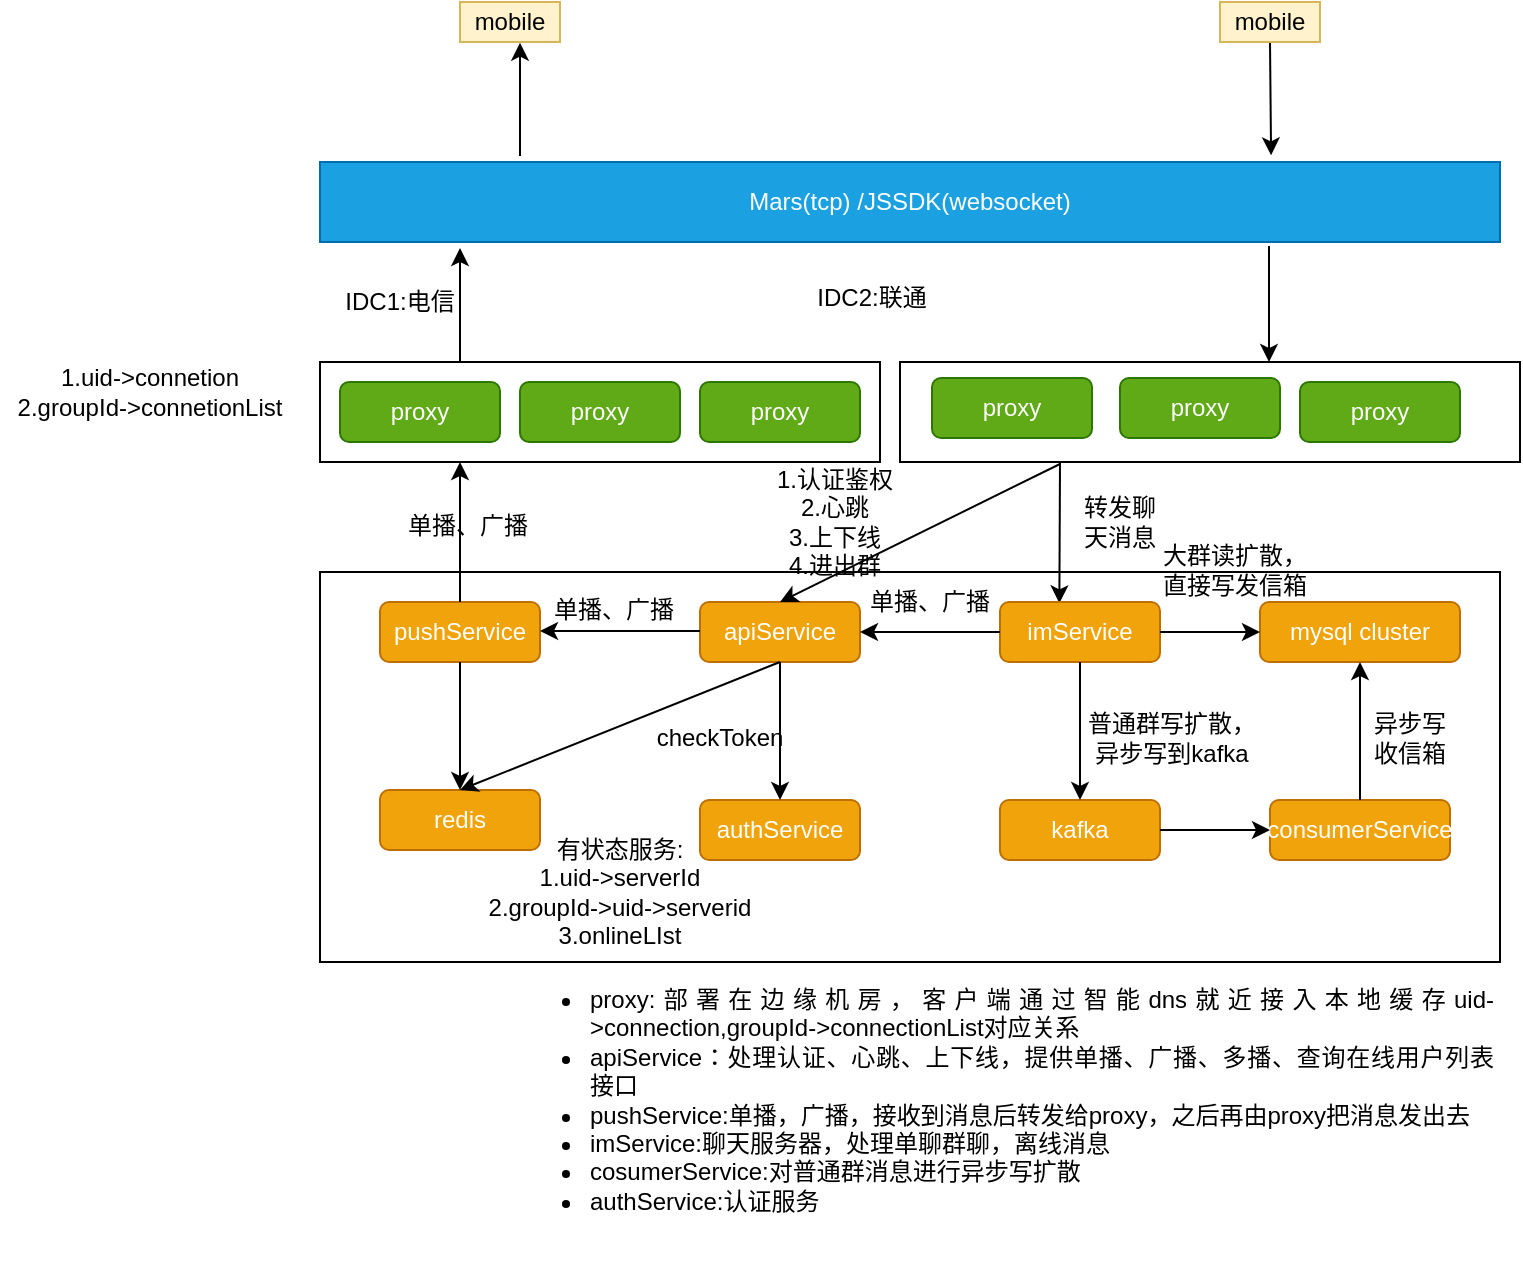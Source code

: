 <mxfile version="12.8.8" type="github">
  <diagram id="bsD2x_KO6xM0R5m1DpQU" name="Page-1">
    <mxGraphModel dx="1595" dy="372" grid="1" gridSize="10" guides="1" tooltips="1" connect="1" arrows="1" fold="1" page="1" pageScale="1" pageWidth="827" pageHeight="1169" math="0" shadow="0">
      <root>
        <mxCell id="0" />
        <mxCell id="1" parent="0" />
        <mxCell id="wW9nk24ufCQ6Eqpu4SKE-22" value="" style="rounded=0;whiteSpace=wrap;html=1;" parent="1" vertex="1">
          <mxGeometry x="140" y="315" width="590" height="195" as="geometry" />
        </mxCell>
        <mxCell id="wW9nk24ufCQ6Eqpu4SKE-6" value="" style="rounded=0;whiteSpace=wrap;html=1;" parent="1" vertex="1">
          <mxGeometry x="140" y="210" width="280" height="50" as="geometry" />
        </mxCell>
        <mxCell id="wW9nk24ufCQ6Eqpu4SKE-2" value="Mars(tcp) /JSSDK(websocket)" style="rounded=0;whiteSpace=wrap;html=1;fillColor=#1ba1e2;strokeColor=#006EAF;fontColor=#ffffff;" parent="1" vertex="1">
          <mxGeometry x="140" y="110" width="590" height="40" as="geometry" />
        </mxCell>
        <mxCell id="wW9nk24ufCQ6Eqpu4SKE-4" value="proxy" style="rounded=1;whiteSpace=wrap;html=1;fillColor=#60a917;strokeColor=#2D7600;fontColor=#ffffff;" parent="1" vertex="1">
          <mxGeometry x="150" y="220" width="80" height="30" as="geometry" />
        </mxCell>
        <mxCell id="wW9nk24ufCQ6Eqpu4SKE-5" value="proxy" style="rounded=1;whiteSpace=wrap;html=1;fillColor=#60a917;strokeColor=#2D7600;fontColor=#ffffff;" parent="1" vertex="1">
          <mxGeometry x="240" y="220" width="80" height="30" as="geometry" />
        </mxCell>
        <mxCell id="wW9nk24ufCQ6Eqpu4SKE-7" value="IDC1:电信" style="text;html=1;strokeColor=none;fillColor=none;align=center;verticalAlign=middle;whiteSpace=wrap;rounded=0;" parent="1" vertex="1">
          <mxGeometry x="150" y="170" width="60" height="20" as="geometry" />
        </mxCell>
        <mxCell id="wW9nk24ufCQ6Eqpu4SKE-9" value="" style="rounded=0;whiteSpace=wrap;html=1;" parent="1" vertex="1">
          <mxGeometry x="430" y="210" width="310" height="50" as="geometry" />
        </mxCell>
        <mxCell id="wW9nk24ufCQ6Eqpu4SKE-10" value="proxy" style="rounded=1;whiteSpace=wrap;html=1;fillColor=#60a917;strokeColor=#2D7600;fontColor=#ffffff;" parent="1" vertex="1">
          <mxGeometry x="446" y="218" width="80" height="30" as="geometry" />
        </mxCell>
        <mxCell id="wW9nk24ufCQ6Eqpu4SKE-11" value="proxy" style="rounded=1;whiteSpace=wrap;html=1;fillColor=#60a917;strokeColor=#2D7600;fontColor=#ffffff;" parent="1" vertex="1">
          <mxGeometry x="540" y="218" width="80" height="30" as="geometry" />
        </mxCell>
        <mxCell id="wW9nk24ufCQ6Eqpu4SKE-12" value="IDC2:联通" style="text;html=1;strokeColor=none;fillColor=none;align=center;verticalAlign=middle;whiteSpace=wrap;rounded=0;" parent="1" vertex="1">
          <mxGeometry x="386" y="168" width="60" height="20" as="geometry" />
        </mxCell>
        <mxCell id="wW9nk24ufCQ6Eqpu4SKE-17" value="apiService" style="rounded=1;whiteSpace=wrap;html=1;fillColor=#f0a30a;strokeColor=#BD7000;fontColor=#ffffff;" parent="1" vertex="1">
          <mxGeometry x="330" y="330" width="80" height="30" as="geometry" />
        </mxCell>
        <mxCell id="wW9nk24ufCQ6Eqpu4SKE-18" value="redis" style="rounded=1;whiteSpace=wrap;html=1;fillColor=#f0a30a;strokeColor=#BD7000;fontColor=#ffffff;" parent="1" vertex="1">
          <mxGeometry x="170" y="424" width="80" height="30" as="geometry" />
        </mxCell>
        <mxCell id="wW9nk24ufCQ6Eqpu4SKE-19" value="pushService" style="rounded=1;whiteSpace=wrap;html=1;fillColor=#f0a30a;strokeColor=#BD7000;fontColor=#ffffff;" parent="1" vertex="1">
          <mxGeometry x="170" y="330" width="80" height="30" as="geometry" />
        </mxCell>
        <mxCell id="bDoEGVB2bOE2O_HxwMG5-1" value="" style="endArrow=classic;html=1;entryX=0.5;entryY=0;entryDx=0;entryDy=0;" parent="1" target="wW9nk24ufCQ6Eqpu4SKE-17" edge="1">
          <mxGeometry width="50" height="50" relative="1" as="geometry">
            <mxPoint x="510" y="261" as="sourcePoint" />
            <mxPoint x="190" y="510" as="targetPoint" />
          </mxGeometry>
        </mxCell>
        <mxCell id="bDoEGVB2bOE2O_HxwMG5-2" value="" style="endArrow=classic;html=1;entryX=0.371;entryY=0.022;entryDx=0;entryDy=0;entryPerimeter=0;" parent="1" target="bDoEGVB2bOE2O_HxwMG5-5" edge="1">
          <mxGeometry width="50" height="50" relative="1" as="geometry">
            <mxPoint x="510" y="260" as="sourcePoint" />
            <mxPoint x="190" y="510" as="targetPoint" />
          </mxGeometry>
        </mxCell>
        <mxCell id="bDoEGVB2bOE2O_HxwMG5-3" value="1.认证鉴权&lt;br&gt;2.心跳&lt;br&gt;3.上下线&lt;br&gt;4.进出群" style="text;html=1;strokeColor=none;fillColor=none;align=center;verticalAlign=middle;whiteSpace=wrap;rounded=0;" parent="1" vertex="1">
          <mxGeometry x="329" y="280" width="137" height="20" as="geometry" />
        </mxCell>
        <mxCell id="bDoEGVB2bOE2O_HxwMG5-5" value="imService" style="rounded=1;whiteSpace=wrap;html=1;fillColor=#f0a30a;strokeColor=#BD7000;fontColor=#ffffff;" parent="1" vertex="1">
          <mxGeometry x="480" y="330" width="80" height="30" as="geometry" />
        </mxCell>
        <mxCell id="bDoEGVB2bOE2O_HxwMG5-11" value="转发聊天消息" style="text;html=1;strokeColor=none;fillColor=none;align=center;verticalAlign=middle;whiteSpace=wrap;rounded=0;" parent="1" vertex="1">
          <mxGeometry x="520" y="280" width="40" height="20" as="geometry" />
        </mxCell>
        <mxCell id="bDoEGVB2bOE2O_HxwMG5-12" value="" style="endArrow=classic;html=1;exitX=0;exitY=0.5;exitDx=0;exitDy=0;entryX=1;entryY=0.5;entryDx=0;entryDy=0;" parent="1" source="bDoEGVB2bOE2O_HxwMG5-5" target="wW9nk24ufCQ6Eqpu4SKE-17" edge="1">
          <mxGeometry width="50" height="50" relative="1" as="geometry">
            <mxPoint x="140" y="560" as="sourcePoint" />
            <mxPoint x="190" y="510" as="targetPoint" />
          </mxGeometry>
        </mxCell>
        <mxCell id="bDoEGVB2bOE2O_HxwMG5-15" value="" style="endArrow=classic;html=1;exitX=0;exitY=0.75;exitDx=0;exitDy=0;entryX=1;entryY=0.75;entryDx=0;entryDy=0;" parent="1" edge="1">
          <mxGeometry width="50" height="50" relative="1" as="geometry">
            <mxPoint x="330" y="344.5" as="sourcePoint" />
            <mxPoint x="250" y="344.5" as="targetPoint" />
          </mxGeometry>
        </mxCell>
        <mxCell id="bDoEGVB2bOE2O_HxwMG5-16" value="单播、广播" style="text;html=1;strokeColor=none;fillColor=none;align=center;verticalAlign=middle;whiteSpace=wrap;rounded=0;" parent="1" vertex="1">
          <mxGeometry x="410" y="320" width="70" height="20" as="geometry" />
        </mxCell>
        <mxCell id="bDoEGVB2bOE2O_HxwMG5-17" value="单播、广播" style="text;html=1;strokeColor=none;fillColor=none;align=center;verticalAlign=middle;whiteSpace=wrap;rounded=0;" parent="1" vertex="1">
          <mxGeometry x="252" y="324" width="70" height="20" as="geometry" />
        </mxCell>
        <mxCell id="bDoEGVB2bOE2O_HxwMG5-18" value="" style="endArrow=classic;html=1;exitX=0.5;exitY=0;exitDx=0;exitDy=0;entryX=0.25;entryY=1;entryDx=0;entryDy=0;" parent="1" source="wW9nk24ufCQ6Eqpu4SKE-19" target="wW9nk24ufCQ6Eqpu4SKE-6" edge="1">
          <mxGeometry width="50" height="50" relative="1" as="geometry">
            <mxPoint x="140" y="560" as="sourcePoint" />
            <mxPoint x="210" y="270" as="targetPoint" />
          </mxGeometry>
        </mxCell>
        <mxCell id="bDoEGVB2bOE2O_HxwMG5-19" value="单播、广播" style="text;html=1;strokeColor=none;fillColor=none;align=center;verticalAlign=middle;whiteSpace=wrap;rounded=0;" parent="1" vertex="1">
          <mxGeometry x="179" y="282" width="70" height="20" as="geometry" />
        </mxCell>
        <mxCell id="bDoEGVB2bOE2O_HxwMG5-20" value="" style="endArrow=classic;html=1;exitX=0.5;exitY=1;exitDx=0;exitDy=0;" parent="1" source="wW9nk24ufCQ6Eqpu4SKE-19" target="wW9nk24ufCQ6Eqpu4SKE-18" edge="1">
          <mxGeometry width="50" height="50" relative="1" as="geometry">
            <mxPoint x="140" y="560" as="sourcePoint" />
            <mxPoint x="190" y="510" as="targetPoint" />
          </mxGeometry>
        </mxCell>
        <mxCell id="bDoEGVB2bOE2O_HxwMG5-22" value="authService" style="rounded=1;whiteSpace=wrap;html=1;fillColor=#f0a30a;strokeColor=#BD7000;fontColor=#ffffff;" parent="1" vertex="1">
          <mxGeometry x="330" y="429" width="80" height="30" as="geometry" />
        </mxCell>
        <mxCell id="bDoEGVB2bOE2O_HxwMG5-23" value="" style="endArrow=classic;html=1;entryX=0.5;entryY=0;entryDx=0;entryDy=0;exitX=0.5;exitY=1;exitDx=0;exitDy=0;" parent="1" source="wW9nk24ufCQ6Eqpu4SKE-17" target="bDoEGVB2bOE2O_HxwMG5-22" edge="1">
          <mxGeometry width="50" height="50" relative="1" as="geometry">
            <mxPoint x="140" y="560" as="sourcePoint" />
            <mxPoint x="190" y="510" as="targetPoint" />
          </mxGeometry>
        </mxCell>
        <mxCell id="bDoEGVB2bOE2O_HxwMG5-24" value="checkToken" style="text;html=1;strokeColor=none;fillColor=none;align=center;verticalAlign=middle;whiteSpace=wrap;rounded=0;" parent="1" vertex="1">
          <mxGeometry x="320" y="387.5" width="40" height="20" as="geometry" />
        </mxCell>
        <mxCell id="bDoEGVB2bOE2O_HxwMG5-25" value="1.uid-&amp;gt;connetion&lt;br&gt;2.groupId-&amp;gt;connetionList" style="text;html=1;strokeColor=none;fillColor=none;align=center;verticalAlign=middle;whiteSpace=wrap;rounded=0;" parent="1" vertex="1">
          <mxGeometry x="-20" y="200" width="150" height="50" as="geometry" />
        </mxCell>
        <mxCell id="bDoEGVB2bOE2O_HxwMG5-26" value="" style="endArrow=classic;html=1;exitX=0.25;exitY=0;exitDx=0;exitDy=0;" parent="1" source="wW9nk24ufCQ6Eqpu4SKE-6" edge="1">
          <mxGeometry width="50" height="50" relative="1" as="geometry">
            <mxPoint x="211" y="153" as="sourcePoint" />
            <mxPoint x="210" y="153" as="targetPoint" />
          </mxGeometry>
        </mxCell>
        <mxCell id="bDoEGVB2bOE2O_HxwMG5-27" value="" style="endArrow=classic;html=1;entryX=0.75;entryY=0;entryDx=0;entryDy=0;" parent="1" edge="1">
          <mxGeometry width="50" height="50" relative="1" as="geometry">
            <mxPoint x="614.5" y="152" as="sourcePoint" />
            <mxPoint x="614.5" y="210" as="targetPoint" />
          </mxGeometry>
        </mxCell>
        <mxCell id="qn0rlDkQ1B8nhi_zscxB-3" value="" style="endArrow=classic;html=1;entryX=0.5;entryY=1;entryDx=0;entryDy=0;" parent="1" edge="1">
          <mxGeometry width="50" height="50" relative="1" as="geometry">
            <mxPoint x="240" y="107" as="sourcePoint" />
            <mxPoint x="240" y="50.35" as="targetPoint" />
          </mxGeometry>
        </mxCell>
        <mxCell id="qn0rlDkQ1B8nhi_zscxB-4" value="" style="endArrow=classic;html=1;exitX=0.5;exitY=1;exitDx=0;exitDy=0;entryX=0.806;entryY=-0.083;entryDx=0;entryDy=0;entryPerimeter=0;" parent="1" source="qn0rlDkQ1B8nhi_zscxB-6" target="wW9nk24ufCQ6Eqpu4SKE-2" edge="1">
          <mxGeometry width="50" height="50" relative="1" as="geometry">
            <mxPoint x="528" y="50.35" as="sourcePoint" />
            <mxPoint x="539" y="218" as="targetPoint" />
          </mxGeometry>
        </mxCell>
        <mxCell id="qn0rlDkQ1B8nhi_zscxB-5" value="mobile" style="rounded=0;whiteSpace=wrap;html=1;fillColor=#fff2cc;strokeColor=#d6b656;" parent="1" vertex="1">
          <mxGeometry x="210" y="30" width="50" height="20" as="geometry" />
        </mxCell>
        <mxCell id="qn0rlDkQ1B8nhi_zscxB-6" value="mobile" style="rounded=0;whiteSpace=wrap;html=1;fillColor=#fff2cc;strokeColor=#d6b656;" parent="1" vertex="1">
          <mxGeometry x="590" y="30" width="50" height="20" as="geometry" />
        </mxCell>
        <mxCell id="HvTuLi2SZUOxGm0iaF9G-3" style="edgeStyle=orthogonalEdgeStyle;rounded=0;orthogonalLoop=1;jettySize=auto;html=1;exitX=0.5;exitY=1;exitDx=0;exitDy=0;" parent="1" source="bDoEGVB2bOE2O_HxwMG5-24" target="bDoEGVB2bOE2O_HxwMG5-24" edge="1">
          <mxGeometry relative="1" as="geometry" />
        </mxCell>
        <mxCell id="HvTuLi2SZUOxGm0iaF9G-4" value="kafka" style="rounded=1;whiteSpace=wrap;html=1;fillColor=#f0a30a;strokeColor=#BD7000;fontColor=#ffffff;" parent="1" vertex="1">
          <mxGeometry x="480" y="429" width="80" height="30" as="geometry" />
        </mxCell>
        <mxCell id="HvTuLi2SZUOxGm0iaF9G-5" value="mysql cluster" style="rounded=1;whiteSpace=wrap;html=1;fillColor=#f0a30a;strokeColor=#BD7000;fontColor=#ffffff;" parent="1" vertex="1">
          <mxGeometry x="610" y="330" width="100" height="30" as="geometry" />
        </mxCell>
        <mxCell id="HvTuLi2SZUOxGm0iaF9G-7" value="consumerService" style="rounded=1;whiteSpace=wrap;html=1;fillColor=#f0a30a;strokeColor=#BD7000;fontColor=#ffffff;" parent="1" vertex="1">
          <mxGeometry x="615" y="429" width="90" height="30" as="geometry" />
        </mxCell>
        <mxCell id="HvTuLi2SZUOxGm0iaF9G-8" value="" style="endArrow=classic;html=1;exitX=0.5;exitY=1;exitDx=0;exitDy=0;" parent="1" source="bDoEGVB2bOE2O_HxwMG5-5" target="HvTuLi2SZUOxGm0iaF9G-4" edge="1">
          <mxGeometry width="50" height="50" relative="1" as="geometry">
            <mxPoint x="553" y="560" as="sourcePoint" />
            <mxPoint x="603" y="510" as="targetPoint" />
          </mxGeometry>
        </mxCell>
        <mxCell id="HvTuLi2SZUOxGm0iaF9G-9" value="" style="endArrow=classic;html=1;exitX=1;exitY=0.5;exitDx=0;exitDy=0;" parent="1" source="bDoEGVB2bOE2O_HxwMG5-5" target="HvTuLi2SZUOxGm0iaF9G-5" edge="1">
          <mxGeometry width="50" height="50" relative="1" as="geometry">
            <mxPoint x="140" y="560" as="sourcePoint" />
            <mxPoint x="190" y="510" as="targetPoint" />
          </mxGeometry>
        </mxCell>
        <mxCell id="HvTuLi2SZUOxGm0iaF9G-10" value="" style="endArrow=classic;html=1;exitX=0.5;exitY=0;exitDx=0;exitDy=0;entryX=0.5;entryY=1;entryDx=0;entryDy=0;" parent="1" source="HvTuLi2SZUOxGm0iaF9G-7" target="HvTuLi2SZUOxGm0iaF9G-5" edge="1">
          <mxGeometry width="50" height="50" relative="1" as="geometry">
            <mxPoint x="140" y="560" as="sourcePoint" />
            <mxPoint x="190" y="510" as="targetPoint" />
          </mxGeometry>
        </mxCell>
        <mxCell id="HvTuLi2SZUOxGm0iaF9G-13" value="proxy" style="rounded=1;whiteSpace=wrap;html=1;fillColor=#60a917;strokeColor=#2D7600;fontColor=#ffffff;" parent="1" vertex="1">
          <mxGeometry x="630" y="220" width="80" height="30" as="geometry" />
        </mxCell>
        <mxCell id="HvTuLi2SZUOxGm0iaF9G-14" value="proxy" style="rounded=1;whiteSpace=wrap;html=1;fillColor=#60a917;strokeColor=#2D7600;fontColor=#ffffff;" parent="1" vertex="1">
          <mxGeometry x="330" y="220" width="80" height="30" as="geometry" />
        </mxCell>
        <mxCell id="HvTuLi2SZUOxGm0iaF9G-17" style="edgeStyle=orthogonalEdgeStyle;rounded=0;orthogonalLoop=1;jettySize=auto;html=1;exitX=0.5;exitY=1;exitDx=0;exitDy=0;" parent="1" edge="1">
          <mxGeometry relative="1" as="geometry">
            <mxPoint x="445" y="407.5" as="sourcePoint" />
            <mxPoint x="445" y="407.5" as="targetPoint" />
          </mxGeometry>
        </mxCell>
        <mxCell id="HvTuLi2SZUOxGm0iaF9G-18" value="普通群写扩散，异步写到kafka" style="text;html=1;strokeColor=none;fillColor=none;align=center;verticalAlign=middle;whiteSpace=wrap;rounded=0;" parent="1" vertex="1">
          <mxGeometry x="521" y="387.5" width="90" height="20" as="geometry" />
        </mxCell>
        <mxCell id="HvTuLi2SZUOxGm0iaF9G-19" value="异步写收信箱" style="text;html=1;strokeColor=none;fillColor=none;align=center;verticalAlign=middle;whiteSpace=wrap;rounded=0;" parent="1" vertex="1">
          <mxGeometry x="665" y="387.5" width="40" height="20" as="geometry" />
        </mxCell>
        <mxCell id="HvTuLi2SZUOxGm0iaF9G-20" value="大群读扩散，直接写发信箱" style="text;html=1;strokeColor=none;fillColor=none;align=center;verticalAlign=middle;whiteSpace=wrap;rounded=0;" parent="1" vertex="1">
          <mxGeometry x="560" y="304" width="75" height="20" as="geometry" />
        </mxCell>
        <mxCell id="HvTuLi2SZUOxGm0iaF9G-21" value="&lt;div style=&quot;text-align: justify&quot;&gt;&lt;ul&gt;&lt;li&gt;&lt;span style=&quot;font-weight: normal&quot;&gt;&lt;font style=&quot;font-size: 12px&quot;&gt;proxy:部署在边缘机房，客户端通过智能dns就近接入本地缓存uid-&amp;gt;connection,groupId-&amp;gt;connectionList对应关系&lt;/font&gt;&lt;/span&gt;&lt;/li&gt;&lt;li&gt;&lt;span&gt;apiService：处理认证、心跳、上下线，提供单播、广播、多播、查询在线用户列表接口&lt;/span&gt;&lt;/li&gt;&lt;li&gt;&lt;span&gt;pushService:单播，广播，接收到消息后转发给proxy，之后再由proxy把消息发出去&lt;/span&gt;&lt;/li&gt;&lt;li&gt;imService:聊天服务器，处理单聊群聊，离线消息&lt;/li&gt;&lt;li&gt;cosumerService:对普通群消息进行异步写扩散&lt;/li&gt;&lt;li&gt;&lt;span&gt;authService:认证服务&lt;/span&gt;&lt;/li&gt;&lt;/ul&gt;&lt;/div&gt;&lt;div style=&quot;text-align: justify&quot;&gt;&lt;span style=&quot;font-weight: normal&quot;&gt;&lt;font style=&quot;font-size: 12px&quot;&gt;&lt;br&gt;&lt;/font&gt;&lt;/span&gt;&lt;/div&gt;" style="text;html=1;strokeColor=none;fillColor=none;spacing=5;spacingTop=-20;whiteSpace=wrap;overflow=hidden;rounded=0;" parent="1" vertex="1">
          <mxGeometry x="230" y="520" width="500" height="150" as="geometry" />
        </mxCell>
        <mxCell id="HvTuLi2SZUOxGm0iaF9G-22" value="" style="endArrow=classic;html=1;entryX=0.5;entryY=0;entryDx=0;entryDy=0;" parent="1" target="wW9nk24ufCQ6Eqpu4SKE-18" edge="1">
          <mxGeometry width="50" height="50" relative="1" as="geometry">
            <mxPoint x="370" y="360" as="sourcePoint" />
            <mxPoint x="190" y="670" as="targetPoint" />
          </mxGeometry>
        </mxCell>
        <mxCell id="Mj50uXpJaBh8ic_J06-e-1" value="" style="endArrow=classic;html=1;entryX=0;entryY=0.5;entryDx=0;entryDy=0;" parent="1" target="HvTuLi2SZUOxGm0iaF9G-7" edge="1">
          <mxGeometry width="50" height="50" relative="1" as="geometry">
            <mxPoint x="560" y="444" as="sourcePoint" />
            <mxPoint x="420" y="400" as="targetPoint" />
          </mxGeometry>
        </mxCell>
        <mxCell id="l7Kzv_25Hi89_dFMWtTq-1" value="有状态服务:&lt;br&gt;1.uid-&amp;gt;serverId&lt;br&gt;2.groupId-&amp;gt;uid-&amp;gt;serverid&lt;br&gt;3.onlineLIst" style="text;html=1;strokeColor=none;fillColor=none;align=center;verticalAlign=middle;whiteSpace=wrap;rounded=0;" parent="1" vertex="1">
          <mxGeometry x="190" y="450" width="200" height="50" as="geometry" />
        </mxCell>
      </root>
    </mxGraphModel>
  </diagram>
</mxfile>
